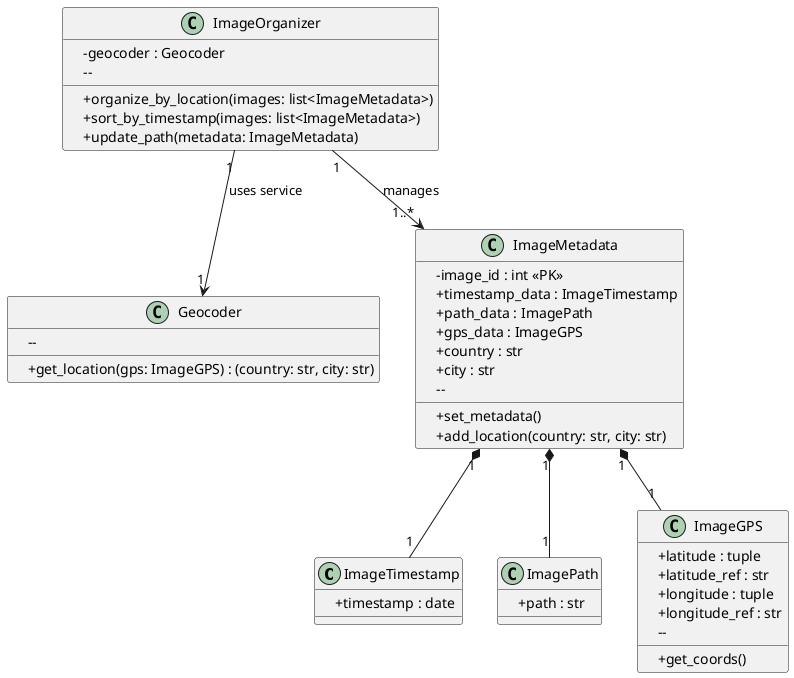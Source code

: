 @startuml Image-Sorter-Refined

' The data components
class ImageTimestamp {
    +timestamp : date
}

class ImagePath {
    +path : str
}

class ImageGPS {
    +latitude : tuple
    +latitude_ref : str
    +longitude : tuple
    +longitude_ref : str
    --
    +get_coords()
}

' The service class (utility)
class Geocoder {
    --
    +get_location(gps: ImageGPS) : (country: str, city: str)
}

' The core object
class ImageMetadata {
    -image_id : int <<PK>>
    +timestamp_data : ImageTimestamp
    +path_data : ImagePath
    +gps_data : ImageGPS
    +country : str
    +city : str
    --
    +set_metadata()
    +add_location(country: str, city: str)
}

' The manager/coordinator
class ImageOrganizer {
    -geocoder : Geocoder
    --
    +organize_by_location(images: list<ImageMetadata>)
    +sort_by_timestamp(images: list<ImageMetadata>)
    +update_path(metadata: ImageMetadata)
}

' RELATIONSHIPS
' ImageMetadata is composed of the data classes
ImageMetadata "1" *-- "1" ImageTimestamp
ImageMetadata "1" *-- "1" ImagePath
ImageMetadata "1" *-- "1" ImageGPS

' ImageOrganizer uses both the core object and the service
ImageOrganizer "1" --> "1..*" ImageMetadata : manages
ImageOrganizer "1" --> "1" Geocoder : uses service

@enduml